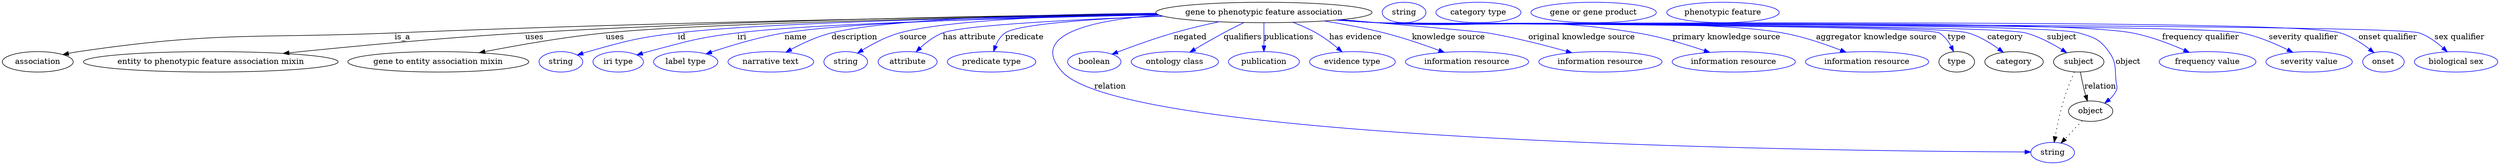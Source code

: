 digraph {
	graph [bb="0,0,4394.8,283"];
	node [label="\N"];
	"gene to phenotypic feature association"	[height=0.5,
		label="gene to phenotypic feature association",
		pos="2221.4,265",
		width=5.2898];
	association	[height=0.5,
		pos="62.394,178",
		width=1.7332];
	"gene to phenotypic feature association" -> association	[label=is_a,
		lp="705.39,221.5",
		pos="e,106.72,190.73 2033.8,261.9 1745.2,258.17 1175,248.85 691.39,229 443.61,218.83 379.76,231.96 134.39,196 128.61,195.15 122.62,194.07 \
116.66,192.86"];
	"entity to phenotypic feature association mixin"	[height=0.5,
		pos="367.39,178",
		width=6.2286];
	"gene to phenotypic feature association" -> "entity to phenotypic feature association mixin"	[label=uses,
		lp="937.89,221.5",
		pos="e,495.12,192.83 2032.6,262.65 1779.5,259.98 1316.3,252.11 921.39,229 779.27,220.68 617.11,205.36 505.12,193.86"];
	"gene to entity association mixin"	[height=0.5,
		pos="768.39,178",
		width=4.4232];
	"gene to phenotypic feature association" -> "gene to entity association mixin"	[label=uses,
		lp="1079.9,221.5",
		pos="e,840.46,194.07 2034.4,261.48 1756.1,257.2 1245.9,247.14 1063.4,229 990.95,221.8 909.42,207.5 850.46,196.03"];
	id	[color=blue,
		height=0.5,
		label=string,
		pos="984.39,178",
		width=1.0652];
	"gene to phenotypic feature association" -> id	[color=blue,
		label=id,
		lp="1197.4,221.5",
		pos="e,1013.4,189.97 2034.5,261.51 1782.8,257.49 1348.2,248.02 1190.4,229 1119.2,220.42 1101.5,215.35 1032.4,196 1029.3,195.13 1026.1,\
194.16 1022.9,193.14",
		style=solid];
	iri	[color=blue,
		height=0.5,
		label="iri type",
		pos="1085.4,178",
		width=1.2277];
	"gene to phenotypic feature association" -> iri	[color=blue,
		label=iri,
		lp="1303.4,221.5",
		pos="e,1118.3,190.14 2036.1,260.71 1807.8,256.01 1433.5,246 1295.4,229 1224.6,220.29 1207.3,214.25 1138.4,196 1135,195.11 1131.5,194.13 \
1128.1,193.11",
		style=solid];
	name	[color=blue,
		height=0.5,
		label="label type",
		pos="1204.4,178",
		width=1.5707];
	"gene to phenotypic feature association" -> name	[color=blue,
		label=name,
		lp="1397.4,221.5",
		pos="e,1240.3,192.11 2034.3,261.46 1825,257.7 1499.1,248.81 1377.4,229 1333.3,221.82 1284.5,207.08 1250,195.45",
		style=solid];
	description	[color=blue,
		height=0.5,
		label="narrative text",
		pos="1354.4,178",
		width=2.0943];
	"gene to phenotypic feature association" -> description	[color=blue,
		label=description,
		lp="1500.9,221.5",
		pos="e,1380.7,195.04 2031,263.75 1841.5,261.97 1564.4,254.81 1460.4,229 1435.6,222.83 1409.6,210.66 1389.5,199.87",
		style=solid];
	source	[color=blue,
		height=0.5,
		label=string,
		pos="1486.4,178",
		width=1.0652];
	"gene to phenotypic feature association" -> source	[color=blue,
		label=source,
		lp="1604.4,221.5",
		pos="e,1506.9,193.32 2032.3,262.65 1874.4,259.87 1662.3,251.83 1580.4,229 1557.3,222.58 1533.6,209.87 1515.7,198.87",
		style=solid];
	"has attribute"	[color=blue,
		height=0.5,
		label=attribute,
		pos="1594.4,178",
		width=1.4443];
	"gene to phenotypic feature association" -> "has attribute"	[color=blue,
		label="has attribute",
		lp="1703.4,221.5",
		pos="e,1609.4,195.69 2043.9,258.4 1891.9,252.72 1691.9,242.79 1656.4,229 1641.7,223.28 1627.7,212.71 1616.8,202.75",
		style=solid];
	predicate	[color=blue,
		height=0.5,
		label="predicate type",
		pos="1742.4,178",
		width=2.1665];
	"gene to phenotypic feature association" -> predicate	[color=blue,
		label=predicate,
		lp="1800.4,221.5",
		pos="e,1746,196.29 2042.7,258.72 1925.4,253.8 1789.5,244.78 1766.4,229 1758.4,223.55 1753,214.7 1749.4,205.95",
		style=solid];
	relation	[color=blue,
		height=0.5,
		label=string,
		pos="3611.4,18",
		width=1.0652];
	"gene to phenotypic feature association" -> relation	[color=blue,
		label=relation,
		lp="1951.4,134.5",
		pos="e,3573,19.065 2037.2,260.32 1921.8,251.63 1805.6,226.98 1867.4,160 1985.5,31.928 3292.7,20.165 3562.8,19.103",
		style=solid];
	negated	[color=blue,
		height=0.5,
		label=boolean,
		pos="1923.4,178",
		width=1.2999];
	"gene to phenotypic feature association" -> negated	[color=blue,
		label=negated,
		lp="2091.4,221.5",
		pos="e,1954.5,191.48 2142,248.63 2116.4,243.11 2088.1,236.41 2062.4,229 2028.8,219.31 1991.6,205.77 1964.1,195.22",
		style=solid];
	qualifiers	[color=blue,
		height=0.5,
		label="ontology class",
		pos="2064.4,178",
		width=2.1304];
	"gene to phenotypic feature association" -> qualifiers	[color=blue,
		label=qualifiers,
		lp="2183.9,221.5",
		pos="e,2090.9,195.02 2186.1,247.2 2174.6,241.58 2161.9,235.17 2150.4,229 2133.5,219.92 2115,209.3 2099.6,200.19",
		style=solid];
	publications	[color=blue,
		height=0.5,
		label=publication,
		pos="2221.4,178",
		width=1.7332];
	"gene to phenotypic feature association" -> publications	[color=blue,
		label=publications,
		lp="2265.4,221.5",
		pos="e,2221.4,196.18 2221.4,246.8 2221.4,235.16 2221.4,219.55 2221.4,206.24",
		style=solid];
	"has evidence"	[color=blue,
		height=0.5,
		label="evidence type",
		pos="2377.4,178",
		width=2.0943];
	"gene to phenotypic feature association" -> "has evidence"	[color=blue,
		label="has evidence",
		lp="2382.9,221.5",
		pos="e,2359.1,195.69 2272.8,247.56 2286.3,242.39 2300.7,236.13 2313.4,229 2326.7,221.48 2340.3,211.34 2351.5,202.15",
		style=solid];
	"knowledge source"	[color=blue,
		height=0.5,
		label="information resource",
		pos="2579.4,178",
		width=3.015];
	"gene to phenotypic feature association" -> "knowledge source"	[color=blue,
		label="knowledge source",
		lp="2546.9,221.5",
		pos="e,2539.3,194.73 2327.5,250.03 2361.6,244.6 2399.3,237.59 2433.4,229 2466,220.77 2501.8,208.57 2529.8,198.28",
		style=solid];
	"original knowledge source"	[color=blue,
		height=0.5,
		label="information resource",
		pos="2814.4,178",
		width=3.015];
	"gene to phenotypic feature association" -> "original knowledge source"	[color=blue,
		label="original knowledge source",
		lp="2781.4,221.5",
		pos="e,2764.1,193.96 2357.8,252.39 2466.5,243.07 2602.6,231.17 2615.4,229 2662.7,221.01 2715.2,207.6 2754.5,196.68",
		style=solid];
	"primary knowledge source"	[color=blue,
		height=0.5,
		label="information resource",
		pos="3049.4,178",
		width=3.015];
	"gene to phenotypic feature association" -> "primary knowledge source"	[color=blue,
		label="primary knowledge source",
		lp="3036.4,221.5",
		pos="e,3007.1,194.61 2352.9,251.97 2375.7,250.12 2399.2,248.38 2421.4,247 2624.7,234.37 2678.4,261.99 2879.4,229 2919.9,222.36 2964.3,\
209.07 2997.6,197.86",
		style=solid];
	"aggregator knowledge source"	[color=blue,
		height=0.5,
		label="information resource",
		pos="3284.4,178",
		width=3.015];
	"gene to phenotypic feature association" -> "aggregator knowledge source"	[color=blue,
		label="aggregator knowledge source",
		lp="3300.9,221.5",
		pos="e,3247.2,194.93 2351.5,251.81 2374.8,249.95 2398.8,248.25 2421.4,247 2579.9,238.27 2979.1,256.55 3135.4,229 3170.6,222.79 3208.9,\
209.81 3237.8,198.64",
		style=solid];
	type	[height=0.5,
		pos="3442.4,178",
		width=0.86659];
	"gene to phenotypic feature association" -> type	[color=blue,
		label=type,
		lp="3442.4,221.5",
		pos="e,3436.7,196.14 2350.7,251.74 2374.2,249.87 2398.5,248.18 2421.4,247 2448.9,245.58 3387.5,242.59 3411.4,229 3420.6,223.75 3427.5,\
214.53 3432.3,205.42",
		style=solid];
	category	[height=0.5,
		pos="3543.4,178",
		width=1.4263];
	"gene to phenotypic feature association" -> category	[color=blue,
		label=category,
		lp="3527.9,221.5",
		pos="e,3524.5,194.76 2350.4,251.75 2374,249.87 2398.4,248.17 2421.4,247 2479.2,244.05 3406.9,245.27 3462.4,229 3481.9,223.29 3501.3,211.54 \
3516.3,200.86",
		style=solid];
	subject	[height=0.5,
		pos="3657.4,178",
		width=1.2277];
	"gene to phenotypic feature association" -> subject	[color=blue,
		label=subject,
		lp="3627.4,221.5",
		pos="e,3636.2,194.06 2350.4,251.72 2374,249.85 2398.4,248.16 2421.4,247 2484.8,243.81 3502,244.84 3563.4,229 3586.3,223.11 3609.7,210.65 \
3627.5,199.64",
		style=solid];
	object	[height=0.5,
		pos="3678.4,91",
		width=1.0832];
	"gene to phenotypic feature association" -> object	[color=blue,
		label=object,
		lp="3744.4,178",
		pos="e,3703.3,105.25 2350.1,251.72 2373.8,249.84 2398.3,248.15 2421.4,247 2490,243.59 3591.5,248.36 3657.4,229 3684,221.18 3694.2,218.5 \
3710.4,196 3724.8,175.98 3720.5,166.51 3723.4,142 3724.2,135.38 3726.3,132.99 3723.4,127 3720.5,121.17 3716.2,116.02 3711.3,111.6",
		style=solid];
	"frequency qualifier"	[color=blue,
		height=0.5,
		label="frequency value",
		pos="3884.4,178",
		width=2.3651];
	"gene to phenotypic feature association" -> "frequency qualifier"	[color=blue,
		label="frequency qualifier",
		lp="3872.4,221.5",
		pos="e,3852.2,194.69 2350.1,251.7 2373.8,249.82 2398.3,248.13 2421.4,247 2569,239.74 3606.2,256.41 3751.4,229 3783.1,223.02 3817.1,210.1 \
3842.8,198.89",
		style=solid];
	"severity qualifier"	[color=blue,
		height=0.5,
		label="severity value",
		pos="4063.4,178",
		width=2.1123];
	"gene to phenotypic feature association" -> "severity qualifier"	[color=blue,
		label="severity qualifier",
		lp="4053.4,221.5",
		pos="e,4034.6,194.83 2349.9,251.68 2373.6,249.8 2398.2,248.12 2421.4,247 2505.9,242.91 3861.5,246.21 3944.4,229 3972.7,223.11 4002.8,\
210.43 4025.6,199.32",
		style=solid];
	"onset qualifier"	[color=blue,
		height=0.5,
		label=onset,
		pos="4193.4,178",
		width=1.011];
	"gene to phenotypic feature association" -> "onset qualifier"	[color=blue,
		label="onset qualifier",
		lp="4201.9,221.5",
		pos="e,4176.7,194.3 2349.6,251.68 2373.4,249.8 2398.2,248.11 2421.4,247 2515.6,242.5 4028.3,256.8 4118.4,229 4136.8,223.31 4154.9,211.49 \
4168.7,200.77",
		style=solid];
	"sex qualifier"	[color=blue,
		height=0.5,
		label="biological sex",
		pos="4321.4,178",
		width=2.0401];
	"gene to phenotypic feature association" -> "sex qualifier"	[color=blue,
		label="sex qualifier",
		lp="4328.4,221.5",
		pos="e,4306.1,195.73 2349.6,251.67 2373.4,249.78 2398.2,248.1 2421.4,247 2472.3,244.59 4209.3,245.84 4257.4,229 4272.9,223.59 4287.5,\
212.79 4298.8,202.61",
		style=solid];
	association_type	[color=blue,
		height=0.5,
		label=string,
		pos="2468.4,265",
		width=1.0652];
	association_category	[color=blue,
		height=0.5,
		label="category type",
		pos="2599.4,265",
		width=2.0762];
	subject -> relation	[pos="e,3614.1,36.136 3649.8,160.24 3643.9,146.64 3635.8,126.88 3630.4,109 3624.1,88.265 3619.2,64.241 3615.9,46.231",
		style=dotted];
	subject -> object	[label=relation,
		lp="3695.4,134.5",
		pos="e,3672.7,108.98 3660.4,159.77 3662.2,150.09 3664.6,137.8 3667.4,127 3668.1,124.32 3668.9,121.53 3669.7,118.76"];
	"gene to phenotypic feature association_subject"	[color=blue,
		height=0.5,
		label="gene or gene product",
		pos="2802.4,265",
		width=3.0692];
	object -> relation	[pos="e,3626.2,34.713 3663.5,74.243 3654.6,64.775 3643.1,52.56 3633.1,42.024",
		style=dotted];
	"gene to phenotypic feature association_object"	[color=blue,
		height=0.5,
		label="phenotypic feature",
		pos="3029.4,265",
		width=2.7442];
}
